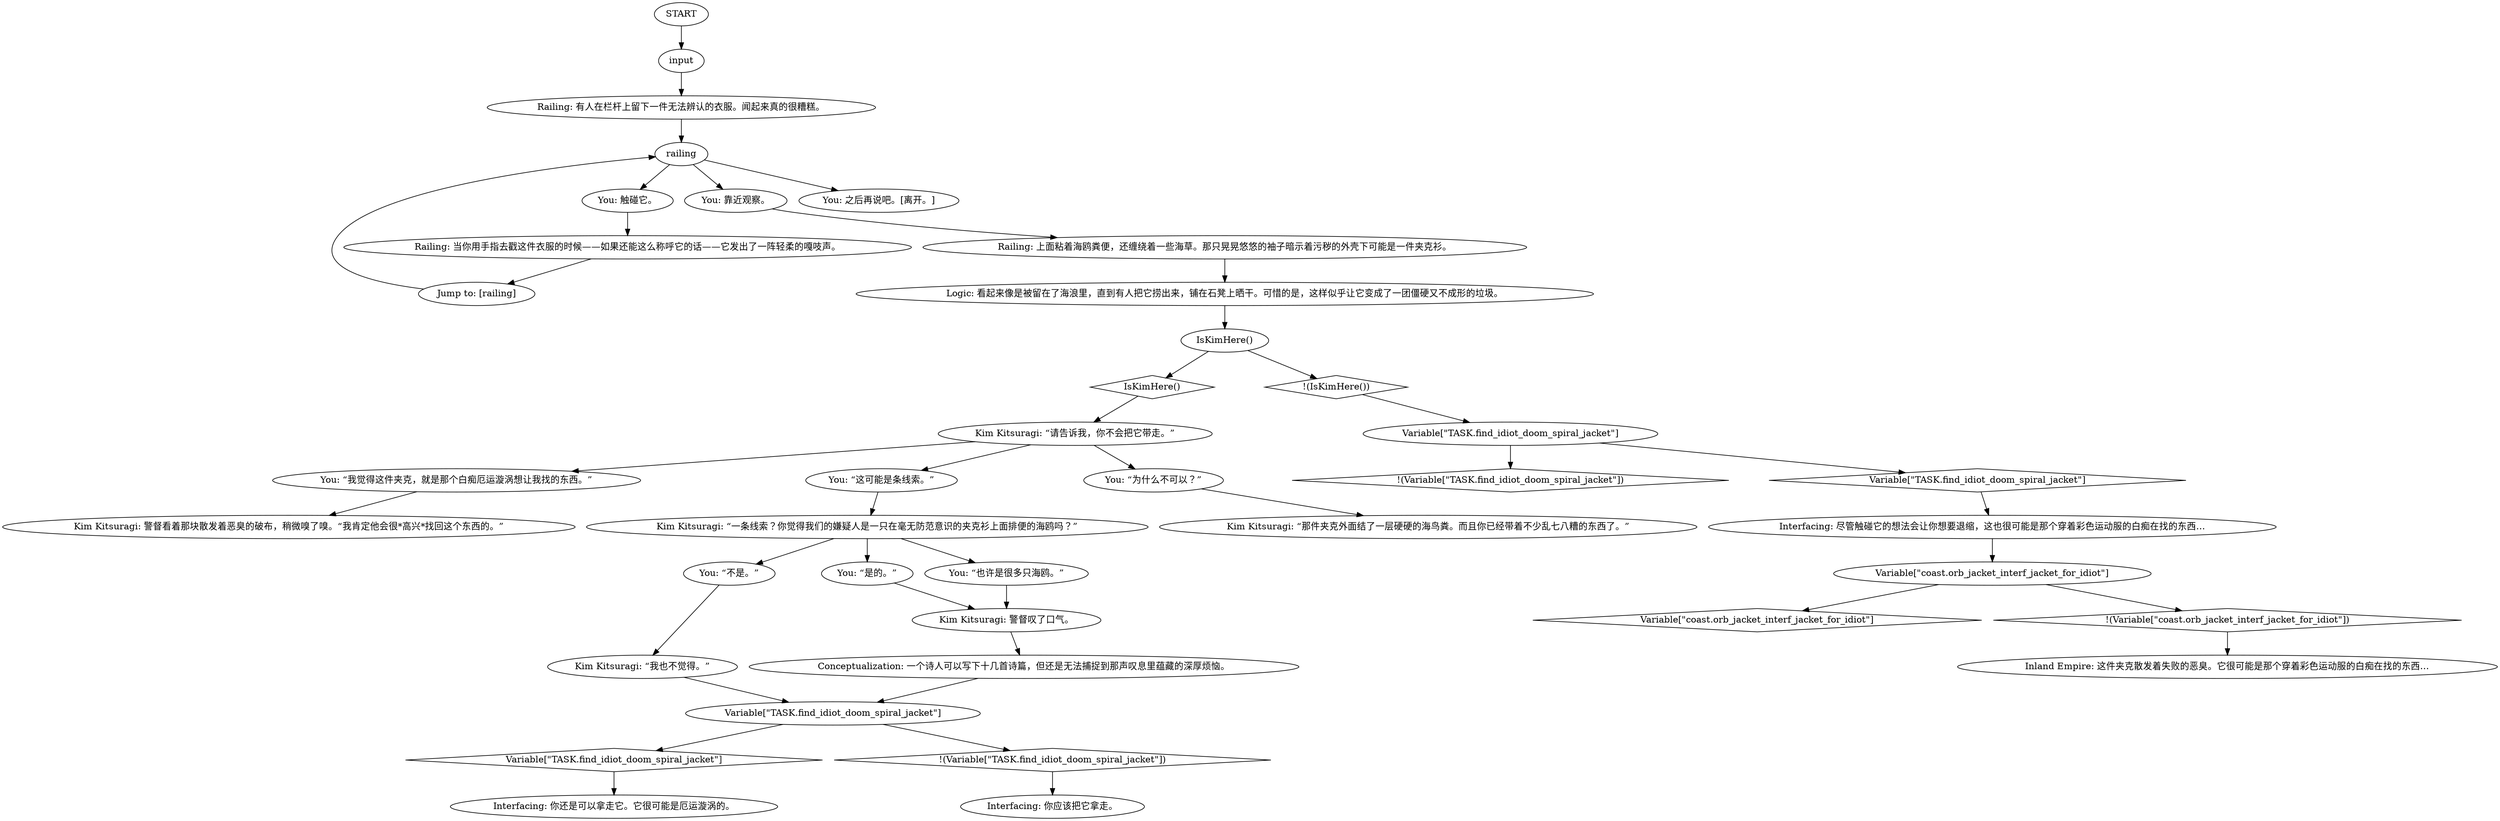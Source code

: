# BOARDWALK / RAILING
# You've discovered Idiot Doom Spiral's missing jacket.
# ==================================================
digraph G {
	  0 [label="START"];
	  1 [label="input"];
	  2 [label="Conceptualization: 一个诗人可以写下十几首诗篇，但还是无法捕捉到那声叹息里蕴藏的深厚烦恼。"];
	  3 [label="You: “也许是很多只海鸥。”"];
	  4 [label="Jump to: [railing]"];
	  5 [label="You: “不是。”"];
	  6 [label="Kim Kitsuragi: “我也不觉得。”"];
	  7 [label="Variable[\"coast.orb_jacket_interf_jacket_for_idiot\"]"];
	  8 [label="Variable[\"coast.orb_jacket_interf_jacket_for_idiot\"]", shape=diamond];
	  9 [label="!(Variable[\"coast.orb_jacket_interf_jacket_for_idiot\"])", shape=diamond];
	  11 [label="Logic: 看起来像是被留在了海浪里，直到有人把它捞出来，铺在石凳上晒干。可惜的是，这样似乎让它变成了一团僵硬又不成形的垃圾。"];
	  12 [label="You: “这可能是条线索。”"];
	  13 [label="Kim Kitsuragi: “一条线索？你觉得我们的嫌疑人是一只在毫无防范意识的夹克衫上面排便的海鸥吗？”"];
	  14 [label="You: 靠近观察。"];
	  15 [label="Railing: 有人在栏杆上留下一件无法辨认的衣服。闻起来真的很糟糕。"];
	  16 [label="You: 触碰它。"];
	  17 [label="Interfacing: 你应该把它拿走。"];
	  18 [label="You: 之后再说吧。[离开。]"];
	  19 [label="Variable[\"TASK.find_idiot_doom_spiral_jacket\"]"];
	  20 [label="Variable[\"TASK.find_idiot_doom_spiral_jacket\"]", shape=diamond];
	  21 [label="!(Variable[\"TASK.find_idiot_doom_spiral_jacket\"])", shape=diamond];
	  22 [label="IsKimHere()"];
	  23 [label="IsKimHere()", shape=diamond];
	  24 [label="!(IsKimHere())", shape=diamond];
	  25 [label="You: “为什么不可以？”"];
	  26 [label="You: “是的。”"];
	  27 [label="Railing: 当你用手指去戳这件衣服的时候——如果还能这么称呼它的话——它发出了一阵轻柔的嘎吱声。"];
	  28 [label="Interfacing: 你还是可以拿走它。它很可能是厄运漩涡的。"];
	  29 [label="You: “我觉得这件夹克，就是那个白痴厄运漩涡想让我找的东西。”"];
	  30 [label="railing"];
	  31 [label="Variable[\"TASK.find_idiot_doom_spiral_jacket\"]"];
	  32 [label="Variable[\"TASK.find_idiot_doom_spiral_jacket\"]", shape=diamond];
	  33 [label="!(Variable[\"TASK.find_idiot_doom_spiral_jacket\"])", shape=diamond];
	  34 [label="Kim Kitsuragi: “请告诉我，你不会把它带走。”"];
	  35 [label="Kim Kitsuragi: 警督叹了口气。"];
	  36 [label="Interfacing: 尽管触碰它的想法会让你想要退缩，这也很可能是那个穿着彩色运动服的白痴在找的东西…"];
	  37 [label="Kim Kitsuragi: 警督看着那块散发着恶臭的破布，稍微嗅了嗅。“我肯定他会很*高兴*找回这个东西的。”"];
	  38 [label="Railing: 上面粘着海鸥粪便，还缠绕着一些海草。那只晃晃悠悠的袖子暗示着污秽的外壳下可能是一件夹克衫。"];
	  39 [label="Kim Kitsuragi: “那件夹克外面结了一层硬硬的海鸟粪。而且你已经带着不少乱七八糟的东西了。”"];
	  40 [label="Inland Empire: 这件夹克散发着失败的恶臭。它很可能是那个穿着彩色运动服的白痴在找的东西…"];
	  0 -> 1
	  1 -> 15
	  2 -> 31
	  3 -> 35
	  4 -> 30
	  5 -> 6
	  6 -> 31
	  7 -> 8
	  7 -> 9
	  9 -> 40
	  11 -> 22
	  12 -> 13
	  13 -> 26
	  13 -> 3
	  13 -> 5
	  14 -> 38
	  15 -> 30
	  16 -> 27
	  19 -> 20
	  19 -> 21
	  20 -> 36
	  22 -> 24
	  22 -> 23
	  23 -> 34
	  24 -> 19
	  25 -> 39
	  26 -> 35
	  27 -> 4
	  29 -> 37
	  30 -> 16
	  30 -> 18
	  30 -> 14
	  31 -> 32
	  31 -> 33
	  32 -> 28
	  33 -> 17
	  34 -> 25
	  34 -> 12
	  34 -> 29
	  35 -> 2
	  36 -> 7
	  38 -> 11
}

